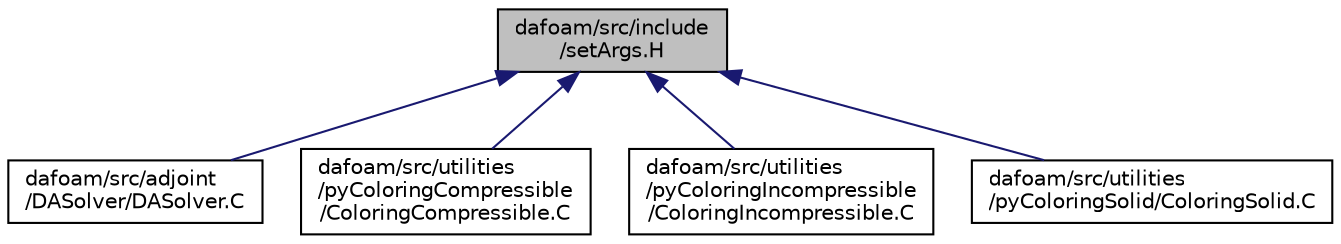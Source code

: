 digraph "dafoam/src/include/setArgs.H"
{
  bgcolor="transparent";
  edge [fontname="Helvetica",fontsize="10",labelfontname="Helvetica",labelfontsize="10"];
  node [fontname="Helvetica",fontsize="10",shape=record];
  Node1 [label="dafoam/src/include\l/setArgs.H",height=0.2,width=0.4,color="black", fillcolor="grey75", style="filled", fontcolor="black"];
  Node1 -> Node2 [dir="back",color="midnightblue",fontsize="10",style="solid",fontname="Helvetica"];
  Node2 [label="dafoam/src/adjoint\l/DASolver/DASolver.C",height=0.2,width=0.4,color="black",URL="$DASolver_8C.html"];
  Node1 -> Node3 [dir="back",color="midnightblue",fontsize="10",style="solid",fontname="Helvetica"];
  Node3 [label="dafoam/src/utilities\l/pyColoringCompressible\l/ColoringCompressible.C",height=0.2,width=0.4,color="black",URL="$ColoringCompressible_8C.html"];
  Node1 -> Node4 [dir="back",color="midnightblue",fontsize="10",style="solid",fontname="Helvetica"];
  Node4 [label="dafoam/src/utilities\l/pyColoringIncompressible\l/ColoringIncompressible.C",height=0.2,width=0.4,color="black",URL="$ColoringIncompressible_8C.html"];
  Node1 -> Node5 [dir="back",color="midnightblue",fontsize="10",style="solid",fontname="Helvetica"];
  Node5 [label="dafoam/src/utilities\l/pyColoringSolid/ColoringSolid.C",height=0.2,width=0.4,color="black",URL="$ColoringSolid_8C.html"];
}
